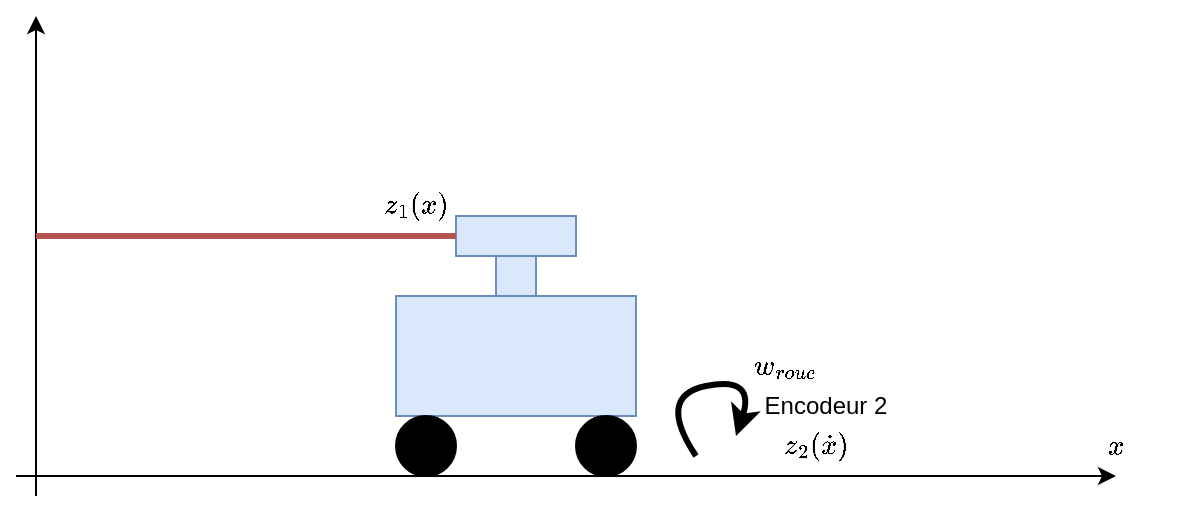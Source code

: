 <mxfile version="20.8.8" type="device"><diagram name="Page-1" id="6rHVS5yIfNZJB-Iob0E7"><mxGraphModel dx="683" dy="1179" grid="1" gridSize="10" guides="1" tooltips="1" connect="1" arrows="1" fold="1" page="1" pageScale="1" pageWidth="1169" pageHeight="827" math="1" shadow="0"><root><mxCell id="0"/><mxCell id="1" parent="0"/><mxCell id="_TC3iATZXdLFctfQKeO6-5" value="" style="rounded=0;whiteSpace=wrap;html=1;fillColor=#dae8fc;strokeColor=#6c8ebf;rotation=90;" vertex="1" parent="1"><mxGeometry x="450" y="110" width="60" height="20" as="geometry"/></mxCell><mxCell id="_TC3iATZXdLFctfQKeO6-1" value="" style="rounded=0;whiteSpace=wrap;html=1;fillColor=#dae8fc;strokeColor=#6c8ebf;" vertex="1" parent="1"><mxGeometry x="420" y="130" width="120" height="60" as="geometry"/></mxCell><mxCell id="_TC3iATZXdLFctfQKeO6-2" value="" style="ellipse;whiteSpace=wrap;html=1;aspect=fixed;fillColor=#000000;" vertex="1" parent="1"><mxGeometry x="420" y="190" width="30" height="30" as="geometry"/></mxCell><mxCell id="_TC3iATZXdLFctfQKeO6-3" value="" style="ellipse;whiteSpace=wrap;html=1;aspect=fixed;fillColor=#000000;" vertex="1" parent="1"><mxGeometry x="510" y="190" width="30" height="30" as="geometry"/></mxCell><mxCell id="_TC3iATZXdLFctfQKeO6-4" value="" style="rounded=0;whiteSpace=wrap;html=1;fillColor=#dae8fc;strokeColor=#6c8ebf;" vertex="1" parent="1"><mxGeometry x="450" y="90" width="60" height="20" as="geometry"/></mxCell><mxCell id="_TC3iATZXdLFctfQKeO6-6" value="" style="endArrow=classic;html=1;rounded=0;startArrow=none;startFill=0;endFill=1;" edge="1" parent="1"><mxGeometry width="50" height="50" relative="1" as="geometry"><mxPoint x="240" y="230" as="sourcePoint"/><mxPoint x="240" y="-10" as="targetPoint"/></mxGeometry></mxCell><mxCell id="_TC3iATZXdLFctfQKeO6-7" value="" style="endArrow=classic;html=1;rounded=0;startArrow=none;startFill=0;endFill=1;" edge="1" parent="1"><mxGeometry width="50" height="50" relative="1" as="geometry"><mxPoint x="230" y="220" as="sourcePoint"/><mxPoint x="780" y="220" as="targetPoint"/></mxGeometry></mxCell><mxCell id="_TC3iATZXdLFctfQKeO6-9" value="" style="endArrow=none;html=1;rounded=0;entryX=0;entryY=0.5;entryDx=0;entryDy=0;fillColor=#f8cecc;strokeColor=#b85450;strokeWidth=3;" edge="1" parent="1" target="_TC3iATZXdLFctfQKeO6-4"><mxGeometry width="50" height="50" relative="1" as="geometry"><mxPoint x="240" y="100" as="sourcePoint"/><mxPoint x="290" y="50" as="targetPoint"/></mxGeometry></mxCell><mxCell id="_TC3iATZXdLFctfQKeO6-10" value="$$z_1(x)$$" style="text;html=1;strokeColor=none;fillColor=none;align=center;verticalAlign=middle;whiteSpace=wrap;rounded=0;" vertex="1" parent="1"><mxGeometry x="400" y="70" width="60" height="30" as="geometry"/></mxCell><mxCell id="_TC3iATZXdLFctfQKeO6-11" value="$$x$$" style="text;html=1;strokeColor=none;fillColor=none;align=center;verticalAlign=middle;whiteSpace=wrap;rounded=0;" vertex="1" parent="1"><mxGeometry x="750" y="190" width="60" height="30" as="geometry"/></mxCell><mxCell id="_TC3iATZXdLFctfQKeO6-21" value="" style="curved=1;endArrow=classic;html=1;rounded=0;strokeWidth=3;" edge="1" parent="1"><mxGeometry width="50" height="50" relative="1" as="geometry"><mxPoint x="570" y="210" as="sourcePoint"/><mxPoint x="590" y="200" as="targetPoint"/><Array as="points"><mxPoint x="550" y="180"/><mxPoint x="600" y="170"/></Array></mxGeometry></mxCell><mxCell id="_TC3iATZXdLFctfQKeO6-22" value="$$w_{roue}$$" style="text;html=1;strokeColor=none;fillColor=none;align=center;verticalAlign=middle;whiteSpace=wrap;rounded=0;" vertex="1" parent="1"><mxGeometry x="585" y="150" width="60" height="30" as="geometry"/></mxCell><mxCell id="_TC3iATZXdLFctfQKeO6-23" value="$$z_2(\dot{x})$$" style="text;html=1;strokeColor=none;fillColor=none;align=center;verticalAlign=middle;whiteSpace=wrap;rounded=0;" vertex="1" parent="1"><mxGeometry x="600" y="190" width="60" height="30" as="geometry"/></mxCell><mxCell id="_TC3iATZXdLFctfQKeO6-25" value="Encodeur 2" style="text;html=1;strokeColor=none;fillColor=none;align=center;verticalAlign=middle;whiteSpace=wrap;rounded=0;" vertex="1" parent="1"><mxGeometry x="600" y="170" width="70" height="30" as="geometry"/></mxCell></root></mxGraphModel></diagram></mxfile>